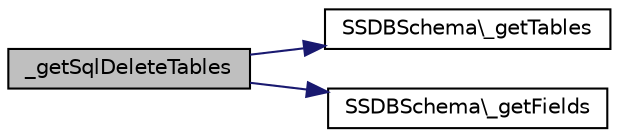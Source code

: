 digraph "_getSqlDeleteTables"
{
  edge [fontname="Helvetica",fontsize="10",labelfontname="Helvetica",labelfontsize="10"];
  node [fontname="Helvetica",fontsize="10",shape=record];
  rankdir="LR";
  Node1 [label="_getSqlDeleteTables",height=0.2,width=0.4,color="black", fillcolor="grey75", style="filled", fontcolor="black"];
  Node1 -> Node2 [color="midnightblue",fontsize="10",style="solid",fontname="Helvetica"];
  Node2 [label="SSDBSchema\\_getTables",height=0.2,width=0.4,color="black", fillcolor="white", style="filled",URL="$class_s_s_d_b_schema.html#aedce4e3ba5def563bd5c0051616e997e"];
  Node1 -> Node3 [color="midnightblue",fontsize="10",style="solid",fontname="Helvetica"];
  Node3 [label="SSDBSchema\\_getFields",height=0.2,width=0.4,color="black", fillcolor="white", style="filled",URL="$class_s_s_d_b_schema.html#a5009b71c2090dc1b0c5d2b84f8083bf6"];
}

